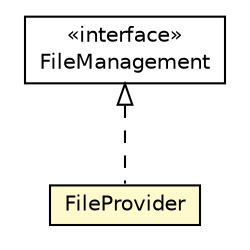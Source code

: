 #!/usr/local/bin/dot
#
# Class diagram 
# Generated by UMLGraph version R5_6-24-gf6e263 (http://www.umlgraph.org/)
#

digraph G {
	edge [fontname="Helvetica",fontsize=10,labelfontname="Helvetica",labelfontsize=10];
	node [fontname="Helvetica",fontsize=10,shape=plaintext];
	nodesep=0.25;
	ranksep=0.5;
	// org.universAAL.middleware.managers.configuration.core.impl.secondaryManagers.FileManagement
	c4007446 [label=<<table title="org.universAAL.middleware.managers.configuration.core.impl.secondaryManagers.FileManagement" border="0" cellborder="1" cellspacing="0" cellpadding="2" port="p" href="../core/impl/secondaryManagers/FileManagement.html">
		<tr><td><table border="0" cellspacing="0" cellpadding="1">
<tr><td align="center" balign="center"> &#171;interface&#187; </td></tr>
<tr><td align="center" balign="center"> FileManagement </td></tr>
		</table></td></tr>
		</table>>, URL="../core/impl/secondaryManagers/FileManagement.html", fontname="Helvetica", fontcolor="black", fontsize=10.0];
	// org.universAAL.middleware.managers.configuration.osgi.FileProvider
	c4007452 [label=<<table title="org.universAAL.middleware.managers.configuration.osgi.FileProvider" border="0" cellborder="1" cellspacing="0" cellpadding="2" port="p" bgcolor="lemonChiffon" href="./FileProvider.html">
		<tr><td><table border="0" cellspacing="0" cellpadding="1">
<tr><td align="center" balign="center"> FileProvider </td></tr>
		</table></td></tr>
		</table>>, URL="./FileProvider.html", fontname="Helvetica", fontcolor="black", fontsize=10.0];
	//org.universAAL.middleware.managers.configuration.osgi.FileProvider implements org.universAAL.middleware.managers.configuration.core.impl.secondaryManagers.FileManagement
	c4007446:p -> c4007452:p [dir=back,arrowtail=empty,style=dashed];
}

